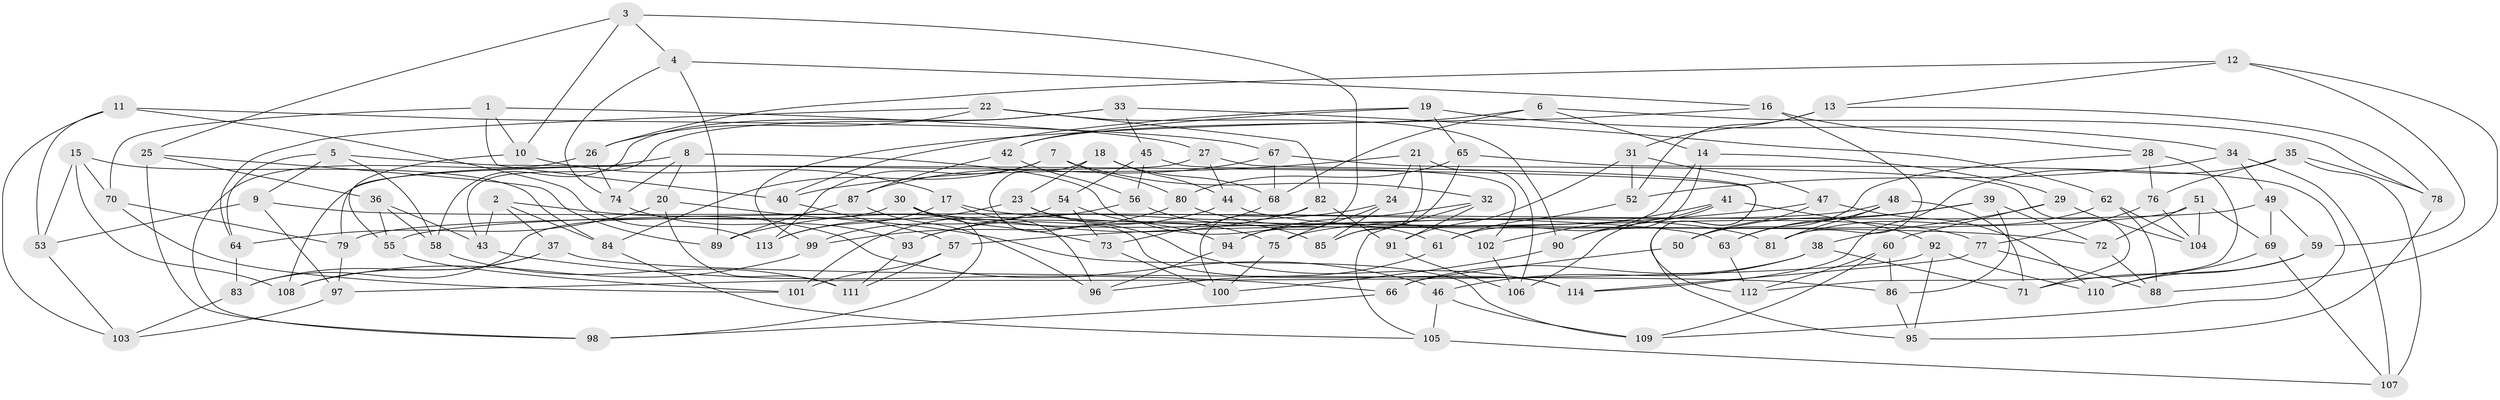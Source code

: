 // coarse degree distribution, {12: 0.022222222222222223, 11: 0.044444444444444446, 13: 0.022222222222222223, 4: 0.3111111111111111, 8: 0.1111111111111111, 6: 0.15555555555555556, 9: 0.044444444444444446, 10: 0.044444444444444446, 5: 0.1111111111111111, 7: 0.06666666666666667, 3: 0.06666666666666667}
// Generated by graph-tools (version 1.1) at 2025/20/03/04/25 18:20:35]
// undirected, 114 vertices, 228 edges
graph export_dot {
graph [start="1"]
  node [color=gray90,style=filled];
  1;
  2;
  3;
  4;
  5;
  6;
  7;
  8;
  9;
  10;
  11;
  12;
  13;
  14;
  15;
  16;
  17;
  18;
  19;
  20;
  21;
  22;
  23;
  24;
  25;
  26;
  27;
  28;
  29;
  30;
  31;
  32;
  33;
  34;
  35;
  36;
  37;
  38;
  39;
  40;
  41;
  42;
  43;
  44;
  45;
  46;
  47;
  48;
  49;
  50;
  51;
  52;
  53;
  54;
  55;
  56;
  57;
  58;
  59;
  60;
  61;
  62;
  63;
  64;
  65;
  66;
  67;
  68;
  69;
  70;
  71;
  72;
  73;
  74;
  75;
  76;
  77;
  78;
  79;
  80;
  81;
  82;
  83;
  84;
  85;
  86;
  87;
  88;
  89;
  90;
  91;
  92;
  93;
  94;
  95;
  96;
  97;
  98;
  99;
  100;
  101;
  102;
  103;
  104;
  105;
  106;
  107;
  108;
  109;
  110;
  111;
  112;
  113;
  114;
  1 -- 10;
  1 -- 27;
  1 -- 70;
  1 -- 40;
  2 -- 46;
  2 -- 84;
  2 -- 43;
  2 -- 37;
  3 -- 10;
  3 -- 94;
  3 -- 4;
  3 -- 25;
  4 -- 89;
  4 -- 74;
  4 -- 16;
  5 -- 58;
  5 -- 9;
  5 -- 64;
  5 -- 112;
  6 -- 68;
  6 -- 14;
  6 -- 78;
  6 -- 42;
  7 -- 32;
  7 -- 84;
  7 -- 80;
  7 -- 113;
  8 -- 79;
  8 -- 20;
  8 -- 74;
  8 -- 61;
  9 -- 63;
  9 -- 97;
  9 -- 53;
  10 -- 55;
  10 -- 17;
  11 -- 103;
  11 -- 67;
  11 -- 113;
  11 -- 53;
  12 -- 13;
  12 -- 59;
  12 -- 88;
  12 -- 26;
  13 -- 52;
  13 -- 31;
  13 -- 78;
  14 -- 29;
  14 -- 61;
  14 -- 90;
  15 -- 70;
  15 -- 84;
  15 -- 53;
  15 -- 108;
  16 -- 99;
  16 -- 81;
  16 -- 28;
  17 -- 113;
  17 -- 96;
  17 -- 72;
  18 -- 23;
  18 -- 114;
  18 -- 44;
  18 -- 68;
  19 -- 65;
  19 -- 42;
  19 -- 34;
  19 -- 40;
  20 -- 111;
  20 -- 109;
  20 -- 64;
  21 -- 85;
  21 -- 106;
  21 -- 24;
  21 -- 40;
  22 -- 82;
  22 -- 90;
  22 -- 26;
  22 -- 64;
  23 -- 114;
  23 -- 75;
  23 -- 113;
  24 -- 93;
  24 -- 75;
  24 -- 85;
  25 -- 89;
  25 -- 98;
  25 -- 36;
  26 -- 74;
  26 -- 98;
  27 -- 108;
  27 -- 44;
  27 -- 95;
  28 -- 112;
  28 -- 76;
  28 -- 50;
  29 -- 38;
  29 -- 60;
  29 -- 104;
  30 -- 98;
  30 -- 73;
  30 -- 83;
  30 -- 81;
  31 -- 91;
  31 -- 52;
  31 -- 47;
  32 -- 94;
  32 -- 105;
  32 -- 91;
  33 -- 43;
  33 -- 62;
  33 -- 45;
  33 -- 58;
  34 -- 52;
  34 -- 49;
  34 -- 107;
  35 -- 107;
  35 -- 114;
  35 -- 78;
  35 -- 76;
  36 -- 55;
  36 -- 43;
  36 -- 58;
  37 -- 108;
  37 -- 86;
  37 -- 83;
  38 -- 71;
  38 -- 46;
  38 -- 66;
  39 -- 72;
  39 -- 50;
  39 -- 86;
  39 -- 63;
  40 -- 57;
  41 -- 102;
  41 -- 90;
  41 -- 92;
  41 -- 106;
  42 -- 87;
  42 -- 56;
  43 -- 66;
  44 -- 77;
  44 -- 93;
  45 -- 54;
  45 -- 56;
  45 -- 102;
  46 -- 105;
  46 -- 109;
  47 -- 57;
  47 -- 110;
  47 -- 50;
  48 -- 81;
  48 -- 75;
  48 -- 71;
  48 -- 63;
  49 -- 55;
  49 -- 69;
  49 -- 59;
  50 -- 66;
  51 -- 69;
  51 -- 79;
  51 -- 72;
  51 -- 104;
  52 -- 61;
  53 -- 103;
  54 -- 99;
  54 -- 94;
  54 -- 73;
  55 -- 101;
  56 -- 85;
  56 -- 101;
  57 -- 111;
  57 -- 101;
  58 -- 111;
  59 -- 71;
  59 -- 110;
  60 -- 109;
  60 -- 112;
  60 -- 86;
  61 -- 96;
  62 -- 81;
  62 -- 88;
  62 -- 104;
  63 -- 112;
  64 -- 83;
  65 -- 85;
  65 -- 80;
  65 -- 109;
  66 -- 98;
  67 -- 87;
  67 -- 71;
  67 -- 68;
  68 -- 73;
  69 -- 107;
  69 -- 110;
  70 -- 79;
  70 -- 101;
  72 -- 88;
  73 -- 100;
  74 -- 93;
  75 -- 100;
  76 -- 77;
  76 -- 104;
  77 -- 114;
  77 -- 88;
  78 -- 95;
  79 -- 97;
  80 -- 102;
  80 -- 99;
  82 -- 100;
  82 -- 91;
  82 -- 89;
  83 -- 103;
  84 -- 105;
  86 -- 95;
  87 -- 89;
  87 -- 96;
  90 -- 100;
  91 -- 106;
  92 -- 97;
  92 -- 110;
  92 -- 95;
  93 -- 111;
  94 -- 96;
  97 -- 103;
  99 -- 108;
  102 -- 106;
  105 -- 107;
}
